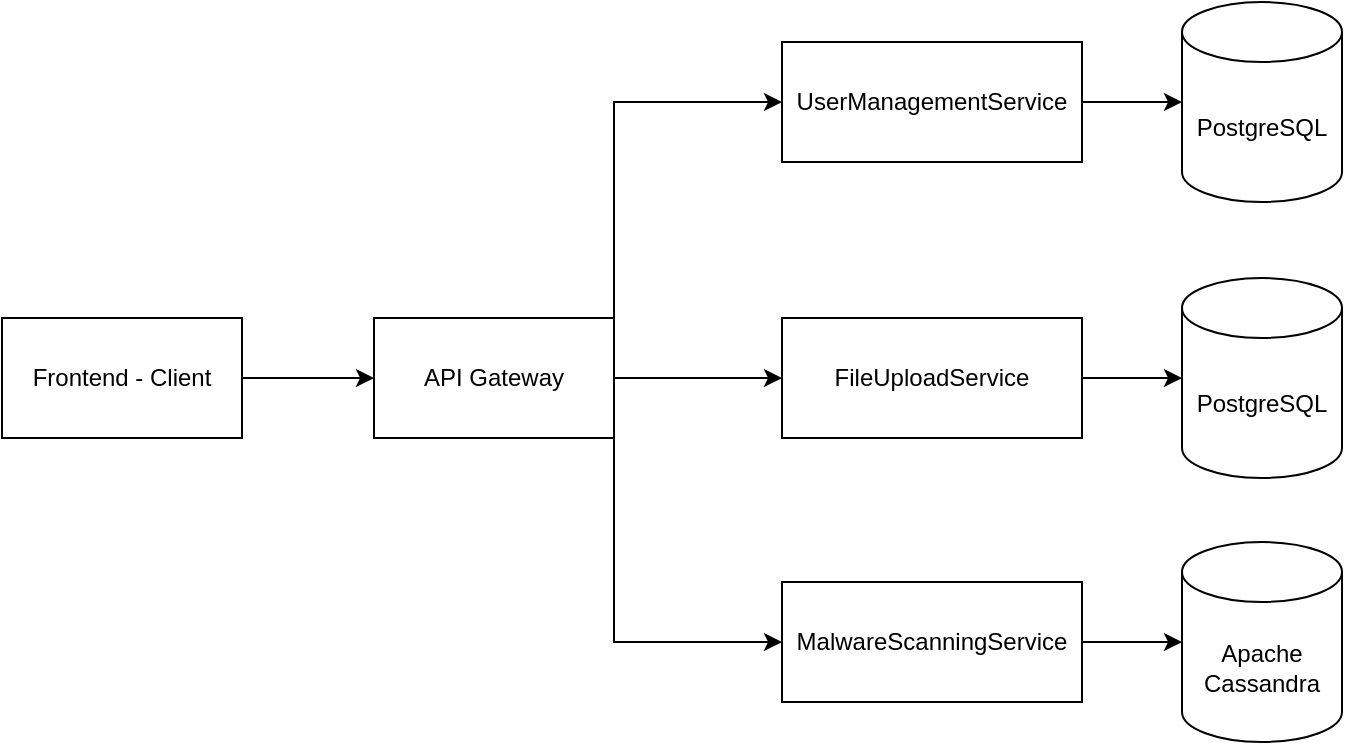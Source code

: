<mxfile version="21.3.5">
  <diagram id="C5RBs43oDa-KdzZeNtuy" name="Page-1">
    <mxGraphModel dx="1434" dy="792" grid="1" gridSize="10" guides="1" tooltips="1" connect="1" arrows="1" fold="1" page="1" pageScale="1" pageWidth="827" pageHeight="1169" math="0" shadow="0">
      <root>
        <mxCell id="WIyWlLk6GJQsqaUBKTNV-0" />
        <mxCell id="WIyWlLk6GJQsqaUBKTNV-1" parent="WIyWlLk6GJQsqaUBKTNV-0" />
        <mxCell id="5z4EwbuZTq-69db-XEJK-8" style="edgeStyle=orthogonalEdgeStyle;rounded=0;orthogonalLoop=1;jettySize=auto;html=1;exitX=1;exitY=0.5;exitDx=0;exitDy=0;entryX=0;entryY=0.5;entryDx=0;entryDy=0;" edge="1" parent="WIyWlLk6GJQsqaUBKTNV-1" source="5z4EwbuZTq-69db-XEJK-0" target="5z4EwbuZTq-69db-XEJK-7">
          <mxGeometry relative="1" as="geometry" />
        </mxCell>
        <mxCell id="5z4EwbuZTq-69db-XEJK-0" value="Frontend - Client" style="rounded=0;whiteSpace=wrap;html=1;" vertex="1" parent="WIyWlLk6GJQsqaUBKTNV-1">
          <mxGeometry x="33" y="258" width="120" height="60" as="geometry" />
        </mxCell>
        <mxCell id="5z4EwbuZTq-69db-XEJK-12" style="edgeStyle=orthogonalEdgeStyle;rounded=0;orthogonalLoop=1;jettySize=auto;html=1;exitX=1;exitY=0.5;exitDx=0;exitDy=0;entryX=0;entryY=0.5;entryDx=0;entryDy=0;entryPerimeter=0;" edge="1" parent="WIyWlLk6GJQsqaUBKTNV-1" source="5z4EwbuZTq-69db-XEJK-1" target="5z4EwbuZTq-69db-XEJK-2">
          <mxGeometry relative="1" as="geometry" />
        </mxCell>
        <mxCell id="5z4EwbuZTq-69db-XEJK-1" value="UserManagementService" style="rounded=0;whiteSpace=wrap;html=1;" vertex="1" parent="WIyWlLk6GJQsqaUBKTNV-1">
          <mxGeometry x="423" y="120" width="150" height="60" as="geometry" />
        </mxCell>
        <mxCell id="5z4EwbuZTq-69db-XEJK-2" value="PostgreSQL" style="shape=cylinder3;whiteSpace=wrap;html=1;boundedLbl=1;backgroundOutline=1;size=15;" vertex="1" parent="WIyWlLk6GJQsqaUBKTNV-1">
          <mxGeometry x="623" y="100" width="80" height="100" as="geometry" />
        </mxCell>
        <mxCell id="5z4EwbuZTq-69db-XEJK-13" style="edgeStyle=orthogonalEdgeStyle;rounded=0;orthogonalLoop=1;jettySize=auto;html=1;exitX=1;exitY=0.5;exitDx=0;exitDy=0;entryX=0;entryY=0.5;entryDx=0;entryDy=0;entryPerimeter=0;" edge="1" parent="WIyWlLk6GJQsqaUBKTNV-1" source="5z4EwbuZTq-69db-XEJK-3" target="5z4EwbuZTq-69db-XEJK-4">
          <mxGeometry relative="1" as="geometry" />
        </mxCell>
        <mxCell id="5z4EwbuZTq-69db-XEJK-3" value="FileUploadService" style="rounded=0;whiteSpace=wrap;html=1;" vertex="1" parent="WIyWlLk6GJQsqaUBKTNV-1">
          <mxGeometry x="423" y="258" width="150" height="60" as="geometry" />
        </mxCell>
        <mxCell id="5z4EwbuZTq-69db-XEJK-4" value="PostgreSQL" style="shape=cylinder3;whiteSpace=wrap;html=1;boundedLbl=1;backgroundOutline=1;size=15;" vertex="1" parent="WIyWlLk6GJQsqaUBKTNV-1">
          <mxGeometry x="623" y="238" width="80" height="100" as="geometry" />
        </mxCell>
        <mxCell id="5z4EwbuZTq-69db-XEJK-14" style="edgeStyle=orthogonalEdgeStyle;rounded=0;orthogonalLoop=1;jettySize=auto;html=1;exitX=1;exitY=0.5;exitDx=0;exitDy=0;entryX=0;entryY=0.5;entryDx=0;entryDy=0;entryPerimeter=0;" edge="1" parent="WIyWlLk6GJQsqaUBKTNV-1" source="5z4EwbuZTq-69db-XEJK-5" target="5z4EwbuZTq-69db-XEJK-6">
          <mxGeometry relative="1" as="geometry" />
        </mxCell>
        <mxCell id="5z4EwbuZTq-69db-XEJK-5" value="MalwareScanningService" style="rounded=0;whiteSpace=wrap;html=1;" vertex="1" parent="WIyWlLk6GJQsqaUBKTNV-1">
          <mxGeometry x="423" y="390" width="150" height="60" as="geometry" />
        </mxCell>
        <mxCell id="5z4EwbuZTq-69db-XEJK-6" value="Apache Cassandra" style="shape=cylinder3;whiteSpace=wrap;html=1;boundedLbl=1;backgroundOutline=1;size=15;" vertex="1" parent="WIyWlLk6GJQsqaUBKTNV-1">
          <mxGeometry x="623" y="370" width="80" height="100" as="geometry" />
        </mxCell>
        <mxCell id="5z4EwbuZTq-69db-XEJK-9" style="edgeStyle=orthogonalEdgeStyle;rounded=0;orthogonalLoop=1;jettySize=auto;html=1;exitX=1;exitY=0;exitDx=0;exitDy=0;entryX=0;entryY=0.5;entryDx=0;entryDy=0;" edge="1" parent="WIyWlLk6GJQsqaUBKTNV-1" source="5z4EwbuZTq-69db-XEJK-7" target="5z4EwbuZTq-69db-XEJK-1">
          <mxGeometry relative="1" as="geometry" />
        </mxCell>
        <mxCell id="5z4EwbuZTq-69db-XEJK-10" style="edgeStyle=orthogonalEdgeStyle;rounded=0;orthogonalLoop=1;jettySize=auto;html=1;exitX=1;exitY=0.5;exitDx=0;exitDy=0;entryX=0;entryY=0.5;entryDx=0;entryDy=0;" edge="1" parent="WIyWlLk6GJQsqaUBKTNV-1" source="5z4EwbuZTq-69db-XEJK-7" target="5z4EwbuZTq-69db-XEJK-3">
          <mxGeometry relative="1" as="geometry" />
        </mxCell>
        <mxCell id="5z4EwbuZTq-69db-XEJK-11" style="edgeStyle=orthogonalEdgeStyle;rounded=0;orthogonalLoop=1;jettySize=auto;html=1;exitX=1;exitY=1;exitDx=0;exitDy=0;entryX=0;entryY=0.5;entryDx=0;entryDy=0;" edge="1" parent="WIyWlLk6GJQsqaUBKTNV-1" source="5z4EwbuZTq-69db-XEJK-7" target="5z4EwbuZTq-69db-XEJK-5">
          <mxGeometry relative="1" as="geometry" />
        </mxCell>
        <mxCell id="5z4EwbuZTq-69db-XEJK-7" value="API Gateway" style="rounded=0;whiteSpace=wrap;html=1;" vertex="1" parent="WIyWlLk6GJQsqaUBKTNV-1">
          <mxGeometry x="219" y="258" width="120" height="60" as="geometry" />
        </mxCell>
      </root>
    </mxGraphModel>
  </diagram>
</mxfile>
